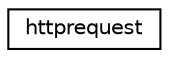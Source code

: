 digraph "Graphical Class Hierarchy"
{
  edge [fontname="Helvetica",fontsize="10",labelfontname="Helvetica",labelfontsize="10"];
  node [fontname="Helvetica",fontsize="10",shape=record];
  rankdir="LR";
  Node0 [label="httprequest",height=0.2,width=0.4,color="black", fillcolor="white", style="filled",URL="$structhttprequest.html"];
}

